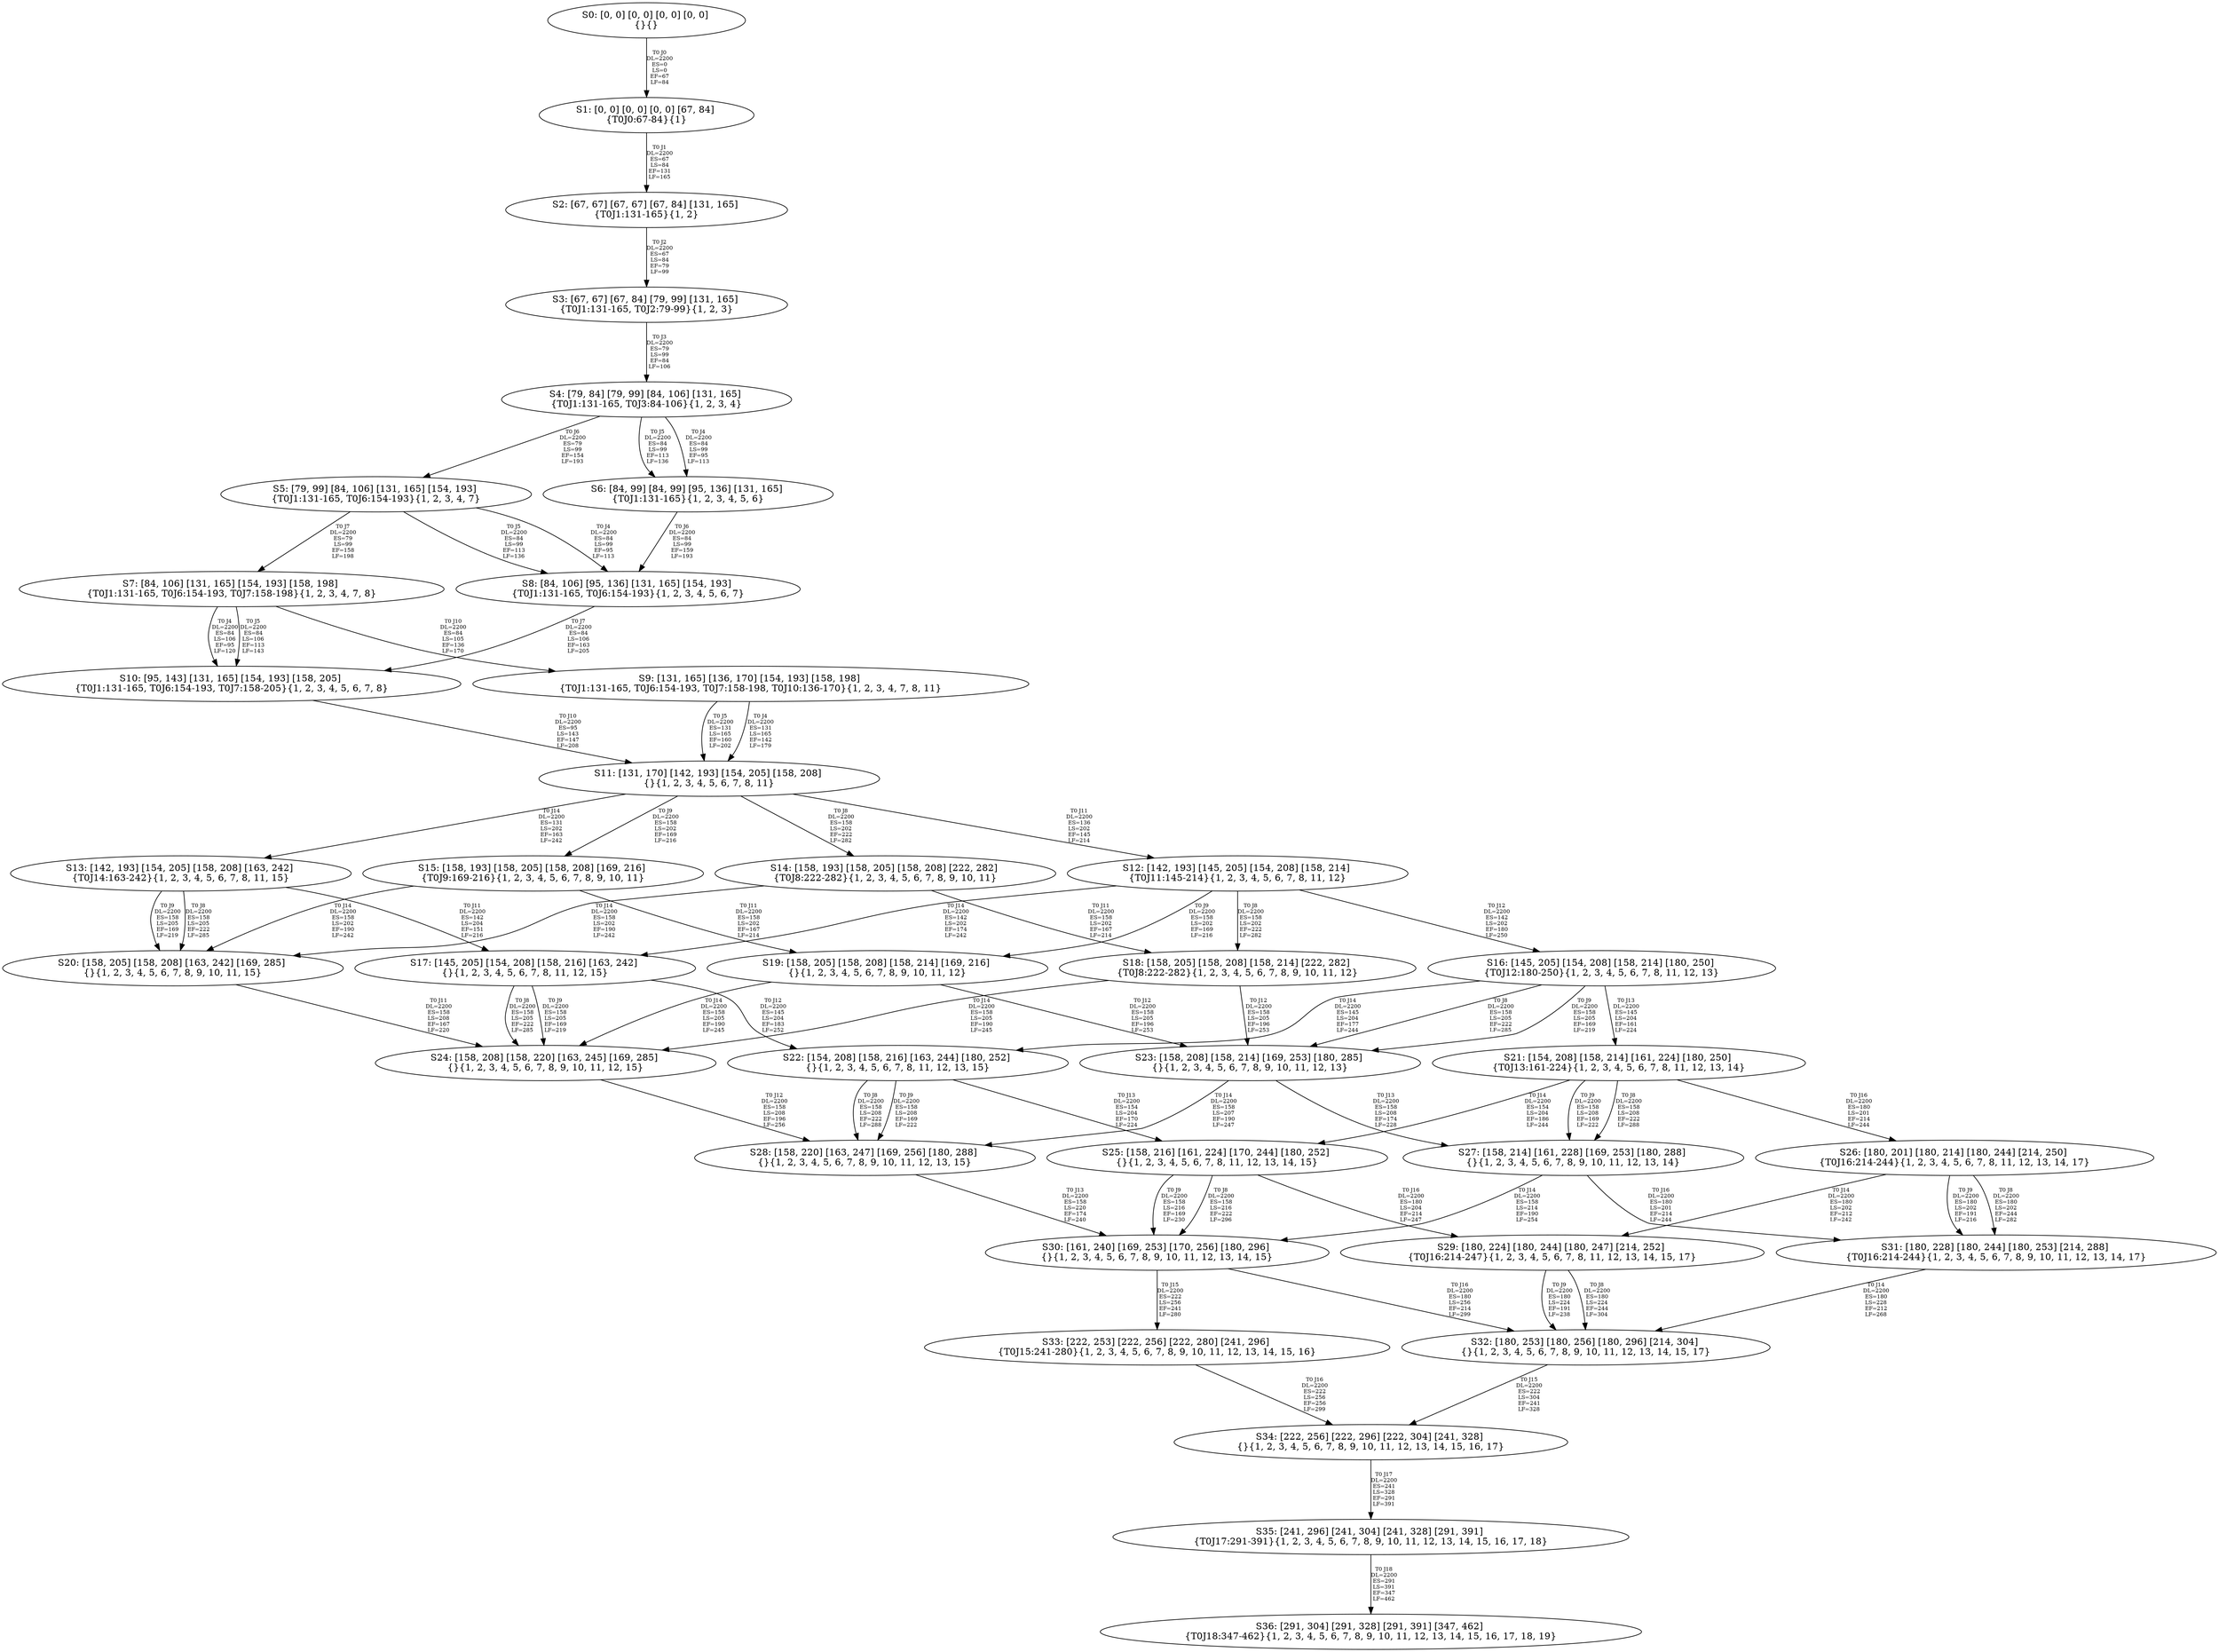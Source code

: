 digraph {
	S0[label="S0: [0, 0] [0, 0] [0, 0] [0, 0] \n{}{}"];
	S1[label="S1: [0, 0] [0, 0] [0, 0] [67, 84] \n{T0J0:67-84}{1}"];
	S2[label="S2: [67, 67] [67, 67] [67, 84] [131, 165] \n{T0J1:131-165}{1, 2}"];
	S3[label="S3: [67, 67] [67, 84] [79, 99] [131, 165] \n{T0J1:131-165, T0J2:79-99}{1, 2, 3}"];
	S4[label="S4: [79, 84] [79, 99] [84, 106] [131, 165] \n{T0J1:131-165, T0J3:84-106}{1, 2, 3, 4}"];
	S5[label="S5: [79, 99] [84, 106] [131, 165] [154, 193] \n{T0J1:131-165, T0J6:154-193}{1, 2, 3, 4, 7}"];
	S6[label="S6: [84, 99] [84, 99] [95, 136] [131, 165] \n{T0J1:131-165}{1, 2, 3, 4, 5, 6}"];
	S7[label="S7: [84, 106] [131, 165] [154, 193] [158, 198] \n{T0J1:131-165, T0J6:154-193, T0J7:158-198}{1, 2, 3, 4, 7, 8}"];
	S8[label="S8: [84, 106] [95, 136] [131, 165] [154, 193] \n{T0J1:131-165, T0J6:154-193}{1, 2, 3, 4, 5, 6, 7}"];
	S9[label="S9: [131, 165] [136, 170] [154, 193] [158, 198] \n{T0J1:131-165, T0J6:154-193, T0J7:158-198, T0J10:136-170}{1, 2, 3, 4, 7, 8, 11}"];
	S10[label="S10: [95, 143] [131, 165] [154, 193] [158, 205] \n{T0J1:131-165, T0J6:154-193, T0J7:158-205}{1, 2, 3, 4, 5, 6, 7, 8}"];
	S11[label="S11: [131, 170] [142, 193] [154, 205] [158, 208] \n{}{1, 2, 3, 4, 5, 6, 7, 8, 11}"];
	S12[label="S12: [142, 193] [145, 205] [154, 208] [158, 214] \n{T0J11:145-214}{1, 2, 3, 4, 5, 6, 7, 8, 11, 12}"];
	S13[label="S13: [142, 193] [154, 205] [158, 208] [163, 242] \n{T0J14:163-242}{1, 2, 3, 4, 5, 6, 7, 8, 11, 15}"];
	S14[label="S14: [158, 193] [158, 205] [158, 208] [222, 282] \n{T0J8:222-282}{1, 2, 3, 4, 5, 6, 7, 8, 9, 10, 11}"];
	S15[label="S15: [158, 193] [158, 205] [158, 208] [169, 216] \n{T0J9:169-216}{1, 2, 3, 4, 5, 6, 7, 8, 9, 10, 11}"];
	S16[label="S16: [145, 205] [154, 208] [158, 214] [180, 250] \n{T0J12:180-250}{1, 2, 3, 4, 5, 6, 7, 8, 11, 12, 13}"];
	S17[label="S17: [145, 205] [154, 208] [158, 216] [163, 242] \n{}{1, 2, 3, 4, 5, 6, 7, 8, 11, 12, 15}"];
	S18[label="S18: [158, 205] [158, 208] [158, 214] [222, 282] \n{T0J8:222-282}{1, 2, 3, 4, 5, 6, 7, 8, 9, 10, 11, 12}"];
	S19[label="S19: [158, 205] [158, 208] [158, 214] [169, 216] \n{}{1, 2, 3, 4, 5, 6, 7, 8, 9, 10, 11, 12}"];
	S20[label="S20: [158, 205] [158, 208] [163, 242] [169, 285] \n{}{1, 2, 3, 4, 5, 6, 7, 8, 9, 10, 11, 15}"];
	S21[label="S21: [154, 208] [158, 214] [161, 224] [180, 250] \n{T0J13:161-224}{1, 2, 3, 4, 5, 6, 7, 8, 11, 12, 13, 14}"];
	S22[label="S22: [154, 208] [158, 216] [163, 244] [180, 252] \n{}{1, 2, 3, 4, 5, 6, 7, 8, 11, 12, 13, 15}"];
	S23[label="S23: [158, 208] [158, 214] [169, 253] [180, 285] \n{}{1, 2, 3, 4, 5, 6, 7, 8, 9, 10, 11, 12, 13}"];
	S24[label="S24: [158, 208] [158, 220] [163, 245] [169, 285] \n{}{1, 2, 3, 4, 5, 6, 7, 8, 9, 10, 11, 12, 15}"];
	S25[label="S25: [158, 216] [161, 224] [170, 244] [180, 252] \n{}{1, 2, 3, 4, 5, 6, 7, 8, 11, 12, 13, 14, 15}"];
	S26[label="S26: [180, 201] [180, 214] [180, 244] [214, 250] \n{T0J16:214-244}{1, 2, 3, 4, 5, 6, 7, 8, 11, 12, 13, 14, 17}"];
	S27[label="S27: [158, 214] [161, 228] [169, 253] [180, 288] \n{}{1, 2, 3, 4, 5, 6, 7, 8, 9, 10, 11, 12, 13, 14}"];
	S28[label="S28: [158, 220] [163, 247] [169, 256] [180, 288] \n{}{1, 2, 3, 4, 5, 6, 7, 8, 9, 10, 11, 12, 13, 15}"];
	S29[label="S29: [180, 224] [180, 244] [180, 247] [214, 252] \n{T0J16:214-247}{1, 2, 3, 4, 5, 6, 7, 8, 11, 12, 13, 14, 15, 17}"];
	S30[label="S30: [161, 240] [169, 253] [170, 256] [180, 296] \n{}{1, 2, 3, 4, 5, 6, 7, 8, 9, 10, 11, 12, 13, 14, 15}"];
	S31[label="S31: [180, 228] [180, 244] [180, 253] [214, 288] \n{T0J16:214-244}{1, 2, 3, 4, 5, 6, 7, 8, 9, 10, 11, 12, 13, 14, 17}"];
	S32[label="S32: [180, 253] [180, 256] [180, 296] [214, 304] \n{}{1, 2, 3, 4, 5, 6, 7, 8, 9, 10, 11, 12, 13, 14, 15, 17}"];
	S33[label="S33: [222, 253] [222, 256] [222, 280] [241, 296] \n{T0J15:241-280}{1, 2, 3, 4, 5, 6, 7, 8, 9, 10, 11, 12, 13, 14, 15, 16}"];
	S34[label="S34: [222, 256] [222, 296] [222, 304] [241, 328] \n{}{1, 2, 3, 4, 5, 6, 7, 8, 9, 10, 11, 12, 13, 14, 15, 16, 17}"];
	S35[label="S35: [241, 296] [241, 304] [241, 328] [291, 391] \n{T0J17:291-391}{1, 2, 3, 4, 5, 6, 7, 8, 9, 10, 11, 12, 13, 14, 15, 16, 17, 18}"];
	S36[label="S36: [291, 304] [291, 328] [291, 391] [347, 462] \n{T0J18:347-462}{1, 2, 3, 4, 5, 6, 7, 8, 9, 10, 11, 12, 13, 14, 15, 16, 17, 18, 19}"];
	S0 -> S1[label="T0 J0\nDL=2200\nES=0\nLS=0\nEF=67\nLF=84",fontsize=8];
	S1 -> S2[label="T0 J1\nDL=2200\nES=67\nLS=84\nEF=131\nLF=165",fontsize=8];
	S2 -> S3[label="T0 J2\nDL=2200\nES=67\nLS=84\nEF=79\nLF=99",fontsize=8];
	S3 -> S4[label="T0 J3\nDL=2200\nES=79\nLS=99\nEF=84\nLF=106",fontsize=8];
	S4 -> S6[label="T0 J4\nDL=2200\nES=84\nLS=99\nEF=95\nLF=113",fontsize=8];
	S4 -> S6[label="T0 J5\nDL=2200\nES=84\nLS=99\nEF=113\nLF=136",fontsize=8];
	S4 -> S5[label="T0 J6\nDL=2200\nES=79\nLS=99\nEF=154\nLF=193",fontsize=8];
	S5 -> S8[label="T0 J4\nDL=2200\nES=84\nLS=99\nEF=95\nLF=113",fontsize=8];
	S5 -> S8[label="T0 J5\nDL=2200\nES=84\nLS=99\nEF=113\nLF=136",fontsize=8];
	S5 -> S7[label="T0 J7\nDL=2200\nES=79\nLS=99\nEF=158\nLF=198",fontsize=8];
	S6 -> S8[label="T0 J6\nDL=2200\nES=84\nLS=99\nEF=159\nLF=193",fontsize=8];
	S7 -> S10[label="T0 J4\nDL=2200\nES=84\nLS=106\nEF=95\nLF=120",fontsize=8];
	S7 -> S10[label="T0 J5\nDL=2200\nES=84\nLS=106\nEF=113\nLF=143",fontsize=8];
	S7 -> S9[label="T0 J10\nDL=2200\nES=84\nLS=105\nEF=136\nLF=170",fontsize=8];
	S8 -> S10[label="T0 J7\nDL=2200\nES=84\nLS=106\nEF=163\nLF=205",fontsize=8];
	S9 -> S11[label="T0 J4\nDL=2200\nES=131\nLS=165\nEF=142\nLF=179",fontsize=8];
	S9 -> S11[label="T0 J5\nDL=2200\nES=131\nLS=165\nEF=160\nLF=202",fontsize=8];
	S10 -> S11[label="T0 J10\nDL=2200\nES=95\nLS=143\nEF=147\nLF=208",fontsize=8];
	S11 -> S14[label="T0 J8\nDL=2200\nES=158\nLS=202\nEF=222\nLF=282",fontsize=8];
	S11 -> S15[label="T0 J9\nDL=2200\nES=158\nLS=202\nEF=169\nLF=216",fontsize=8];
	S11 -> S12[label="T0 J11\nDL=2200\nES=136\nLS=202\nEF=145\nLF=214",fontsize=8];
	S11 -> S13[label="T0 J14\nDL=2200\nES=131\nLS=202\nEF=163\nLF=242",fontsize=8];
	S12 -> S18[label="T0 J8\nDL=2200\nES=158\nLS=202\nEF=222\nLF=282",fontsize=8];
	S12 -> S19[label="T0 J9\nDL=2200\nES=158\nLS=202\nEF=169\nLF=216",fontsize=8];
	S12 -> S16[label="T0 J12\nDL=2200\nES=142\nLS=202\nEF=180\nLF=250",fontsize=8];
	S12 -> S17[label="T0 J14\nDL=2200\nES=142\nLS=202\nEF=174\nLF=242",fontsize=8];
	S13 -> S20[label="T0 J8\nDL=2200\nES=158\nLS=205\nEF=222\nLF=285",fontsize=8];
	S13 -> S20[label="T0 J9\nDL=2200\nES=158\nLS=205\nEF=169\nLF=219",fontsize=8];
	S13 -> S17[label="T0 J11\nDL=2200\nES=142\nLS=204\nEF=151\nLF=216",fontsize=8];
	S14 -> S18[label="T0 J11\nDL=2200\nES=158\nLS=202\nEF=167\nLF=214",fontsize=8];
	S14 -> S20[label="T0 J14\nDL=2200\nES=158\nLS=202\nEF=190\nLF=242",fontsize=8];
	S15 -> S19[label="T0 J11\nDL=2200\nES=158\nLS=202\nEF=167\nLF=214",fontsize=8];
	S15 -> S20[label="T0 J14\nDL=2200\nES=158\nLS=202\nEF=190\nLF=242",fontsize=8];
	S16 -> S23[label="T0 J8\nDL=2200\nES=158\nLS=205\nEF=222\nLF=285",fontsize=8];
	S16 -> S23[label="T0 J9\nDL=2200\nES=158\nLS=205\nEF=169\nLF=219",fontsize=8];
	S16 -> S21[label="T0 J13\nDL=2200\nES=145\nLS=204\nEF=161\nLF=224",fontsize=8];
	S16 -> S22[label="T0 J14\nDL=2200\nES=145\nLS=204\nEF=177\nLF=244",fontsize=8];
	S17 -> S24[label="T0 J8\nDL=2200\nES=158\nLS=205\nEF=222\nLF=285",fontsize=8];
	S17 -> S24[label="T0 J9\nDL=2200\nES=158\nLS=205\nEF=169\nLF=219",fontsize=8];
	S17 -> S22[label="T0 J12\nDL=2200\nES=145\nLS=204\nEF=183\nLF=252",fontsize=8];
	S18 -> S23[label="T0 J12\nDL=2200\nES=158\nLS=205\nEF=196\nLF=253",fontsize=8];
	S18 -> S24[label="T0 J14\nDL=2200\nES=158\nLS=205\nEF=190\nLF=245",fontsize=8];
	S19 -> S23[label="T0 J12\nDL=2200\nES=158\nLS=205\nEF=196\nLF=253",fontsize=8];
	S19 -> S24[label="T0 J14\nDL=2200\nES=158\nLS=205\nEF=190\nLF=245",fontsize=8];
	S20 -> S24[label="T0 J11\nDL=2200\nES=158\nLS=208\nEF=167\nLF=220",fontsize=8];
	S21 -> S27[label="T0 J8\nDL=2200\nES=158\nLS=208\nEF=222\nLF=288",fontsize=8];
	S21 -> S27[label="T0 J9\nDL=2200\nES=158\nLS=208\nEF=169\nLF=222",fontsize=8];
	S21 -> S25[label="T0 J14\nDL=2200\nES=154\nLS=204\nEF=186\nLF=244",fontsize=8];
	S21 -> S26[label="T0 J16\nDL=2200\nES=180\nLS=201\nEF=214\nLF=244",fontsize=8];
	S22 -> S28[label="T0 J8\nDL=2200\nES=158\nLS=208\nEF=222\nLF=288",fontsize=8];
	S22 -> S28[label="T0 J9\nDL=2200\nES=158\nLS=208\nEF=169\nLF=222",fontsize=8];
	S22 -> S25[label="T0 J13\nDL=2200\nES=154\nLS=204\nEF=170\nLF=224",fontsize=8];
	S23 -> S27[label="T0 J13\nDL=2200\nES=158\nLS=208\nEF=174\nLF=228",fontsize=8];
	S23 -> S28[label="T0 J14\nDL=2200\nES=158\nLS=207\nEF=190\nLF=247",fontsize=8];
	S24 -> S28[label="T0 J12\nDL=2200\nES=158\nLS=208\nEF=196\nLF=256",fontsize=8];
	S25 -> S30[label="T0 J8\nDL=2200\nES=158\nLS=216\nEF=222\nLF=296",fontsize=8];
	S25 -> S30[label="T0 J9\nDL=2200\nES=158\nLS=216\nEF=169\nLF=230",fontsize=8];
	S25 -> S29[label="T0 J16\nDL=2200\nES=180\nLS=204\nEF=214\nLF=247",fontsize=8];
	S26 -> S31[label="T0 J8\nDL=2200\nES=180\nLS=202\nEF=244\nLF=282",fontsize=8];
	S26 -> S31[label="T0 J9\nDL=2200\nES=180\nLS=202\nEF=191\nLF=216",fontsize=8];
	S26 -> S29[label="T0 J14\nDL=2200\nES=180\nLS=202\nEF=212\nLF=242",fontsize=8];
	S27 -> S30[label="T0 J14\nDL=2200\nES=158\nLS=214\nEF=190\nLF=254",fontsize=8];
	S27 -> S31[label="T0 J16\nDL=2200\nES=180\nLS=201\nEF=214\nLF=244",fontsize=8];
	S28 -> S30[label="T0 J13\nDL=2200\nES=158\nLS=220\nEF=174\nLF=240",fontsize=8];
	S29 -> S32[label="T0 J8\nDL=2200\nES=180\nLS=224\nEF=244\nLF=304",fontsize=8];
	S29 -> S32[label="T0 J9\nDL=2200\nES=180\nLS=224\nEF=191\nLF=238",fontsize=8];
	S30 -> S33[label="T0 J15\nDL=2200\nES=222\nLS=256\nEF=241\nLF=280",fontsize=8];
	S30 -> S32[label="T0 J16\nDL=2200\nES=180\nLS=256\nEF=214\nLF=299",fontsize=8];
	S31 -> S32[label="T0 J14\nDL=2200\nES=180\nLS=228\nEF=212\nLF=268",fontsize=8];
	S32 -> S34[label="T0 J15\nDL=2200\nES=222\nLS=304\nEF=241\nLF=328",fontsize=8];
	S33 -> S34[label="T0 J16\nDL=2200\nES=222\nLS=256\nEF=256\nLF=299",fontsize=8];
	S34 -> S35[label="T0 J17\nDL=2200\nES=241\nLS=328\nEF=291\nLF=391",fontsize=8];
	S35 -> S36[label="T0 J18\nDL=2200\nES=291\nLS=391\nEF=347\nLF=462",fontsize=8];
}
